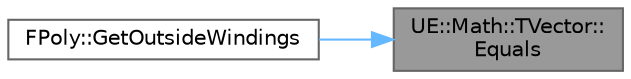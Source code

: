 digraph "UE::Math::TVector::Equals"
{
 // INTERACTIVE_SVG=YES
 // LATEX_PDF_SIZE
  bgcolor="transparent";
  edge [fontname=Helvetica,fontsize=10,labelfontname=Helvetica,labelfontsize=10];
  node [fontname=Helvetica,fontsize=10,shape=box,height=0.2,width=0.4];
  rankdir="RL";
  Node1 [id="Node000001",label="UE::Math::TVector::\lEquals",height=0.2,width=0.4,color="gray40", fillcolor="grey60", style="filled", fontcolor="black",tooltip="Check against another vector for equality, within specified error limits."];
  Node1 -> Node2 [id="edge1_Node000001_Node000002",dir="back",color="steelblue1",style="solid",tooltip=" "];
  Node2 [id="Node000002",label="FPoly::GetOutsideWindings",height=0.2,width=0.4,color="grey40", fillcolor="white", style="filled",URL="$dd/dbb/classFPoly.html#a1cfcd08899aa2d7f6f84685714e8beb1",tooltip="Takes a set of polygons and returns a vertex array representing the outside winding for them."];
}

